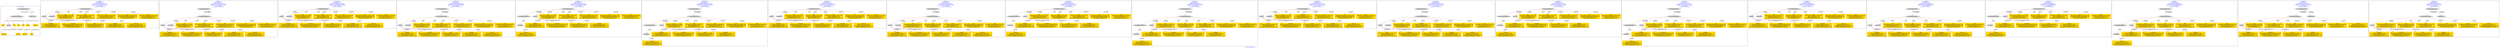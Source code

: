 digraph n0 {
fontcolor="blue"
remincross="true"
label="s24-s-norton-simon.json"
subgraph cluster_0 {
label="1-correct model"
n2[style="filled",color="white",fillcolor="lightgray",label="CulturalHeritageObject1"];
n3[shape="plaintext",style="filled",fillcolor="gold",label="made"];
n4[style="filled",color="white",fillcolor="lightgray",label="Person1"];
n5[shape="plaintext",style="filled",fillcolor="gold",label="dim"];
n6[shape="plaintext",style="filled",fillcolor="gold",label="prov"];
n7[shape="plaintext",style="filled",fillcolor="gold",label="title"];
n8[shape="plaintext",style="filled",fillcolor="gold",label="access"];
n9[shape="plaintext",style="filled",fillcolor="gold",label="nationality"];
n10[shape="plaintext",style="filled",fillcolor="gold",label="birthDate"];
n11[shape="plaintext",style="filled",fillcolor="gold",label="deathDate"];
n12[shape="plaintext",style="filled",fillcolor="gold",label="artist"];
n13[style="filled",color="white",fillcolor="lightgray",label="EuropeanaAggregation1"];
n14[style="filled",color="white",fillcolor="lightgray",label="WebResource1"];
n15[shape="plaintext",style="filled",fillcolor="gold",label="image_url"];
}
subgraph cluster_1 {
label="candidate 0\nlink coherence:1.0\nnode coherence:1.0\nconfidence:0.5141031132795035\nmapping score:0.6213677044265012\ncost:11.99996\n-precision:0.67-recall:0.62"
n17[style="filled",color="white",fillcolor="lightgray",label="CulturalHeritageObject1"];
n18[style="filled",color="white",fillcolor="lightgray",label="Person1"];
n19[style="filled",color="white",fillcolor="lightgray",label="Document1"];
n20[shape="plaintext",style="filled",fillcolor="gold",label="deathDate\n[Person,dateOfDeath,0.431]\n[CulturalHeritageObject,created,0.34]\n[Person,dateOfBirth,0.2]\n[CulturalHeritageObject,description,0.029]"];
n21[shape="plaintext",style="filled",fillcolor="gold",label="nationality\n[Person,countryAssociatedWithThePerson,0.743]\n[CulturalHeritageObject,description,0.137]\n[CulturalHeritageObject,provenance,0.07]\n[CulturalHeritageObject,title,0.05]"];
n22[shape="plaintext",style="filled",fillcolor="gold",label="dim\n[CulturalHeritageObject,extent,0.903]\n[Person,nameOfThePerson,0.046]\n[Person,dateOfBirth,0.027]\n[Person,dateOfDeath,0.024]"];
n23[shape="plaintext",style="filled",fillcolor="gold",label="made\n[CulturalHeritageObject,created,0.419]\n[Person,dateOfDeath,0.39]\n[Person,dateOfBirth,0.136]\n[CulturalHeritageObject,provenance,0.055]"];
n24[shape="plaintext",style="filled",fillcolor="gold",label="title\n[CulturalHeritageObject,description,0.34]\n[CulturalHeritageObject,title,0.334]\n[Document,classLink,0.184]\n[CulturalHeritageObject,provenance,0.141]"];
n25[shape="plaintext",style="filled",fillcolor="gold",label="prov\n[CulturalHeritageObject,provenance,0.754]\n[CulturalHeritageObject,rightsHolder,0.106]\n[Person,nameOfThePerson,0.089]\n[Document,classLink,0.051]"];
n26[shape="plaintext",style="filled",fillcolor="gold",label="access\n[CulturalHeritageObject,provenance,0.401]\n[Person,nameOfThePerson,0.297]\n[Document,classLink,0.171]\n[CulturalHeritageObject,title,0.131]"];
n27[shape="plaintext",style="filled",fillcolor="gold",label="artist\n[Person,nameOfThePerson,0.388]\n[CulturalHeritageObject,provenance,0.28]\n[Document,classLink,0.207]\n[CulturalHeritageObject,title,0.124]"];
n28[shape="plaintext",style="filled",fillcolor="gold",label="birthDate\n[Person,dateOfDeath,0.381]\n[CulturalHeritageObject,created,0.315]\n[Person,dateOfBirth,0.248]\n[CulturalHeritageObject,provenance,0.056]"];
n29[shape="plaintext",style="filled",fillcolor="gold",label="image_url\n[Document,classLink,0.514]\n[WebResource,classLink,0.424]\n[CulturalHeritageObject,provenance,0.033]\n[Person,nameOfThePerson,0.029]"];
}
subgraph cluster_2 {
label="candidate 1\nlink coherence:1.0\nnode coherence:1.0\nconfidence:0.5141031132795035\nmapping score:0.6213677044265012\ncost:12.99994\n-precision:0.69-recall:0.69"
n31[style="filled",color="white",fillcolor="lightgray",label="CulturalHeritageObject1"];
n32[style="filled",color="white",fillcolor="lightgray",label="Person1"];
n33[style="filled",color="white",fillcolor="lightgray",label="Document1"];
n34[style="filled",color="white",fillcolor="lightgray",label="EuropeanaAggregation1"];
n35[shape="plaintext",style="filled",fillcolor="gold",label="deathDate\n[Person,dateOfDeath,0.431]\n[CulturalHeritageObject,created,0.34]\n[Person,dateOfBirth,0.2]\n[CulturalHeritageObject,description,0.029]"];
n36[shape="plaintext",style="filled",fillcolor="gold",label="nationality\n[Person,countryAssociatedWithThePerson,0.743]\n[CulturalHeritageObject,description,0.137]\n[CulturalHeritageObject,provenance,0.07]\n[CulturalHeritageObject,title,0.05]"];
n37[shape="plaintext",style="filled",fillcolor="gold",label="dim\n[CulturalHeritageObject,extent,0.903]\n[Person,nameOfThePerson,0.046]\n[Person,dateOfBirth,0.027]\n[Person,dateOfDeath,0.024]"];
n38[shape="plaintext",style="filled",fillcolor="gold",label="made\n[CulturalHeritageObject,created,0.419]\n[Person,dateOfDeath,0.39]\n[Person,dateOfBirth,0.136]\n[CulturalHeritageObject,provenance,0.055]"];
n39[shape="plaintext",style="filled",fillcolor="gold",label="title\n[CulturalHeritageObject,description,0.34]\n[CulturalHeritageObject,title,0.334]\n[Document,classLink,0.184]\n[CulturalHeritageObject,provenance,0.141]"];
n40[shape="plaintext",style="filled",fillcolor="gold",label="prov\n[CulturalHeritageObject,provenance,0.754]\n[CulturalHeritageObject,rightsHolder,0.106]\n[Person,nameOfThePerson,0.089]\n[Document,classLink,0.051]"];
n41[shape="plaintext",style="filled",fillcolor="gold",label="access\n[CulturalHeritageObject,provenance,0.401]\n[Person,nameOfThePerson,0.297]\n[Document,classLink,0.171]\n[CulturalHeritageObject,title,0.131]"];
n42[shape="plaintext",style="filled",fillcolor="gold",label="artist\n[Person,nameOfThePerson,0.388]\n[CulturalHeritageObject,provenance,0.28]\n[Document,classLink,0.207]\n[CulturalHeritageObject,title,0.124]"];
n43[shape="plaintext",style="filled",fillcolor="gold",label="birthDate\n[Person,dateOfDeath,0.381]\n[CulturalHeritageObject,created,0.315]\n[Person,dateOfBirth,0.248]\n[CulturalHeritageObject,provenance,0.056]"];
n44[shape="plaintext",style="filled",fillcolor="gold",label="image_url\n[Document,classLink,0.514]\n[WebResource,classLink,0.424]\n[CulturalHeritageObject,provenance,0.033]\n[Person,nameOfThePerson,0.029]"];
}
subgraph cluster_3 {
label="candidate 10\nlink coherence:1.0\nnode coherence:1.0\nconfidence:0.5043460170329694\nmapping score:0.6181153390109898\ncost:11.99996\n-precision:0.5-recall:0.46"
n46[style="filled",color="white",fillcolor="lightgray",label="CulturalHeritageObject1"];
n47[style="filled",color="white",fillcolor="lightgray",label="Person1"];
n48[style="filled",color="white",fillcolor="lightgray",label="Document1"];
n49[shape="plaintext",style="filled",fillcolor="gold",label="birthDate\n[Person,dateOfDeath,0.381]\n[CulturalHeritageObject,created,0.315]\n[Person,dateOfBirth,0.248]\n[CulturalHeritageObject,provenance,0.056]"];
n50[shape="plaintext",style="filled",fillcolor="gold",label="nationality\n[Person,countryAssociatedWithThePerson,0.743]\n[CulturalHeritageObject,description,0.137]\n[CulturalHeritageObject,provenance,0.07]\n[CulturalHeritageObject,title,0.05]"];
n51[shape="plaintext",style="filled",fillcolor="gold",label="dim\n[CulturalHeritageObject,extent,0.903]\n[Person,nameOfThePerson,0.046]\n[Person,dateOfBirth,0.027]\n[Person,dateOfDeath,0.024]"];
n52[shape="plaintext",style="filled",fillcolor="gold",label="made\n[CulturalHeritageObject,created,0.419]\n[Person,dateOfDeath,0.39]\n[Person,dateOfBirth,0.136]\n[CulturalHeritageObject,provenance,0.055]"];
n53[shape="plaintext",style="filled",fillcolor="gold",label="title\n[CulturalHeritageObject,description,0.34]\n[CulturalHeritageObject,title,0.334]\n[Document,classLink,0.184]\n[CulturalHeritageObject,provenance,0.141]"];
n54[shape="plaintext",style="filled",fillcolor="gold",label="prov\n[CulturalHeritageObject,provenance,0.754]\n[CulturalHeritageObject,rightsHolder,0.106]\n[Person,nameOfThePerson,0.089]\n[Document,classLink,0.051]"];
n55[shape="plaintext",style="filled",fillcolor="gold",label="access\n[CulturalHeritageObject,provenance,0.401]\n[Person,nameOfThePerson,0.297]\n[Document,classLink,0.171]\n[CulturalHeritageObject,title,0.131]"];
n56[shape="plaintext",style="filled",fillcolor="gold",label="artist\n[Person,nameOfThePerson,0.388]\n[CulturalHeritageObject,provenance,0.28]\n[Document,classLink,0.207]\n[CulturalHeritageObject,title,0.124]"];
n57[shape="plaintext",style="filled",fillcolor="gold",label="deathDate\n[Person,dateOfDeath,0.431]\n[CulturalHeritageObject,created,0.34]\n[Person,dateOfBirth,0.2]\n[CulturalHeritageObject,description,0.029]"];
n58[shape="plaintext",style="filled",fillcolor="gold",label="image_url\n[Document,classLink,0.514]\n[WebResource,classLink,0.424]\n[CulturalHeritageObject,provenance,0.033]\n[Person,nameOfThePerson,0.029]"];
}
subgraph cluster_4 {
label="candidate 11\nlink coherence:1.0\nnode coherence:1.0\nconfidence:0.5043460170329694\nmapping score:0.6181153390109898\ncost:12.99994\n-precision:0.54-recall:0.54"
n60[style="filled",color="white",fillcolor="lightgray",label="CulturalHeritageObject1"];
n61[style="filled",color="white",fillcolor="lightgray",label="Person1"];
n62[style="filled",color="white",fillcolor="lightgray",label="Document1"];
n63[style="filled",color="white",fillcolor="lightgray",label="EuropeanaAggregation1"];
n64[shape="plaintext",style="filled",fillcolor="gold",label="birthDate\n[Person,dateOfDeath,0.381]\n[CulturalHeritageObject,created,0.315]\n[Person,dateOfBirth,0.248]\n[CulturalHeritageObject,provenance,0.056]"];
n65[shape="plaintext",style="filled",fillcolor="gold",label="nationality\n[Person,countryAssociatedWithThePerson,0.743]\n[CulturalHeritageObject,description,0.137]\n[CulturalHeritageObject,provenance,0.07]\n[CulturalHeritageObject,title,0.05]"];
n66[shape="plaintext",style="filled",fillcolor="gold",label="dim\n[CulturalHeritageObject,extent,0.903]\n[Person,nameOfThePerson,0.046]\n[Person,dateOfBirth,0.027]\n[Person,dateOfDeath,0.024]"];
n67[shape="plaintext",style="filled",fillcolor="gold",label="made\n[CulturalHeritageObject,created,0.419]\n[Person,dateOfDeath,0.39]\n[Person,dateOfBirth,0.136]\n[CulturalHeritageObject,provenance,0.055]"];
n68[shape="plaintext",style="filled",fillcolor="gold",label="title\n[CulturalHeritageObject,description,0.34]\n[CulturalHeritageObject,title,0.334]\n[Document,classLink,0.184]\n[CulturalHeritageObject,provenance,0.141]"];
n69[shape="plaintext",style="filled",fillcolor="gold",label="prov\n[CulturalHeritageObject,provenance,0.754]\n[CulturalHeritageObject,rightsHolder,0.106]\n[Person,nameOfThePerson,0.089]\n[Document,classLink,0.051]"];
n70[shape="plaintext",style="filled",fillcolor="gold",label="access\n[CulturalHeritageObject,provenance,0.401]\n[Person,nameOfThePerson,0.297]\n[Document,classLink,0.171]\n[CulturalHeritageObject,title,0.131]"];
n71[shape="plaintext",style="filled",fillcolor="gold",label="artist\n[Person,nameOfThePerson,0.388]\n[CulturalHeritageObject,provenance,0.28]\n[Document,classLink,0.207]\n[CulturalHeritageObject,title,0.124]"];
n72[shape="plaintext",style="filled",fillcolor="gold",label="deathDate\n[Person,dateOfDeath,0.431]\n[CulturalHeritageObject,created,0.34]\n[Person,dateOfBirth,0.2]\n[CulturalHeritageObject,description,0.029]"];
n73[shape="plaintext",style="filled",fillcolor="gold",label="image_url\n[Document,classLink,0.514]\n[WebResource,classLink,0.424]\n[CulturalHeritageObject,provenance,0.033]\n[Person,nameOfThePerson,0.029]"];
}
subgraph cluster_5 {
label="candidate 12\nlink coherence:1.0\nnode coherence:1.0\nconfidence:0.5043460170329694\nmapping score:0.6181153390109898\ncost:12.99995\n-precision:0.46-recall:0.46"
n75[style="filled",color="white",fillcolor="lightgray",label="CulturalHeritageObject1"];
n76[style="filled",color="white",fillcolor="lightgray",label="CulturalHeritageObject2"];
n77[style="filled",color="white",fillcolor="lightgray",label="Person1"];
n78[style="filled",color="white",fillcolor="lightgray",label="Document2"];
n79[shape="plaintext",style="filled",fillcolor="gold",label="birthDate\n[Person,dateOfDeath,0.381]\n[CulturalHeritageObject,created,0.315]\n[Person,dateOfBirth,0.248]\n[CulturalHeritageObject,provenance,0.056]"];
n80[shape="plaintext",style="filled",fillcolor="gold",label="nationality\n[Person,countryAssociatedWithThePerson,0.743]\n[CulturalHeritageObject,description,0.137]\n[CulturalHeritageObject,provenance,0.07]\n[CulturalHeritageObject,title,0.05]"];
n81[shape="plaintext",style="filled",fillcolor="gold",label="image_url\n[Document,classLink,0.514]\n[WebResource,classLink,0.424]\n[CulturalHeritageObject,provenance,0.033]\n[Person,nameOfThePerson,0.029]"];
n82[shape="plaintext",style="filled",fillcolor="gold",label="dim\n[CulturalHeritageObject,extent,0.903]\n[Person,nameOfThePerson,0.046]\n[Person,dateOfBirth,0.027]\n[Person,dateOfDeath,0.024]"];
n83[shape="plaintext",style="filled",fillcolor="gold",label="made\n[CulturalHeritageObject,created,0.419]\n[Person,dateOfDeath,0.39]\n[Person,dateOfBirth,0.136]\n[CulturalHeritageObject,provenance,0.055]"];
n84[shape="plaintext",style="filled",fillcolor="gold",label="title\n[CulturalHeritageObject,description,0.34]\n[CulturalHeritageObject,title,0.334]\n[Document,classLink,0.184]\n[CulturalHeritageObject,provenance,0.141]"];
n85[shape="plaintext",style="filled",fillcolor="gold",label="prov\n[CulturalHeritageObject,provenance,0.754]\n[CulturalHeritageObject,rightsHolder,0.106]\n[Person,nameOfThePerson,0.089]\n[Document,classLink,0.051]"];
n86[shape="plaintext",style="filled",fillcolor="gold",label="access\n[CulturalHeritageObject,provenance,0.401]\n[Person,nameOfThePerson,0.297]\n[Document,classLink,0.171]\n[CulturalHeritageObject,title,0.131]"];
n87[shape="plaintext",style="filled",fillcolor="gold",label="artist\n[Person,nameOfThePerson,0.388]\n[CulturalHeritageObject,provenance,0.28]\n[Document,classLink,0.207]\n[CulturalHeritageObject,title,0.124]"];
n88[shape="plaintext",style="filled",fillcolor="gold",label="deathDate\n[Person,dateOfDeath,0.431]\n[CulturalHeritageObject,created,0.34]\n[Person,dateOfBirth,0.2]\n[CulturalHeritageObject,description,0.029]"];
}
subgraph cluster_6 {
label="candidate 13\nlink coherence:1.0\nnode coherence:1.0\nconfidence:0.5043460170329694\nmapping score:0.6181153390109898\ncost:13.99993\n-precision:0.5-recall:0.54"
n90[style="filled",color="white",fillcolor="lightgray",label="CulturalHeritageObject1"];
n91[style="filled",color="white",fillcolor="lightgray",label="CulturalHeritageObject2"];
n92[style="filled",color="white",fillcolor="lightgray",label="Person1"];
n93[style="filled",color="white",fillcolor="lightgray",label="Document2"];
n94[style="filled",color="white",fillcolor="lightgray",label="EuropeanaAggregation1"];
n95[shape="plaintext",style="filled",fillcolor="gold",label="birthDate\n[Person,dateOfDeath,0.381]\n[CulturalHeritageObject,created,0.315]\n[Person,dateOfBirth,0.248]\n[CulturalHeritageObject,provenance,0.056]"];
n96[shape="plaintext",style="filled",fillcolor="gold",label="nationality\n[Person,countryAssociatedWithThePerson,0.743]\n[CulturalHeritageObject,description,0.137]\n[CulturalHeritageObject,provenance,0.07]\n[CulturalHeritageObject,title,0.05]"];
n97[shape="plaintext",style="filled",fillcolor="gold",label="image_url\n[Document,classLink,0.514]\n[WebResource,classLink,0.424]\n[CulturalHeritageObject,provenance,0.033]\n[Person,nameOfThePerson,0.029]"];
n98[shape="plaintext",style="filled",fillcolor="gold",label="dim\n[CulturalHeritageObject,extent,0.903]\n[Person,nameOfThePerson,0.046]\n[Person,dateOfBirth,0.027]\n[Person,dateOfDeath,0.024]"];
n99[shape="plaintext",style="filled",fillcolor="gold",label="made\n[CulturalHeritageObject,created,0.419]\n[Person,dateOfDeath,0.39]\n[Person,dateOfBirth,0.136]\n[CulturalHeritageObject,provenance,0.055]"];
n100[shape="plaintext",style="filled",fillcolor="gold",label="title\n[CulturalHeritageObject,description,0.34]\n[CulturalHeritageObject,title,0.334]\n[Document,classLink,0.184]\n[CulturalHeritageObject,provenance,0.141]"];
n101[shape="plaintext",style="filled",fillcolor="gold",label="prov\n[CulturalHeritageObject,provenance,0.754]\n[CulturalHeritageObject,rightsHolder,0.106]\n[Person,nameOfThePerson,0.089]\n[Document,classLink,0.051]"];
n102[shape="plaintext",style="filled",fillcolor="gold",label="access\n[CulturalHeritageObject,provenance,0.401]\n[Person,nameOfThePerson,0.297]\n[Document,classLink,0.171]\n[CulturalHeritageObject,title,0.131]"];
n103[shape="plaintext",style="filled",fillcolor="gold",label="artist\n[Person,nameOfThePerson,0.388]\n[CulturalHeritageObject,provenance,0.28]\n[Document,classLink,0.207]\n[CulturalHeritageObject,title,0.124]"];
n104[shape="plaintext",style="filled",fillcolor="gold",label="deathDate\n[Person,dateOfDeath,0.431]\n[CulturalHeritageObject,created,0.34]\n[Person,dateOfBirth,0.2]\n[CulturalHeritageObject,description,0.029]"];
}
subgraph cluster_7 {
label="candidate 14\nlink coherence:1.0\nnode coherence:1.0\nconfidence:0.50372281065319\nmapping score:0.6179076035510634\ncost:11.99996\n-precision:0.58-recall:0.54"
n106[style="filled",color="white",fillcolor="lightgray",label="CulturalHeritageObject1"];
n107[style="filled",color="white",fillcolor="lightgray",label="Person1"];
n108[style="filled",color="white",fillcolor="lightgray",label="Document1"];
n109[shape="plaintext",style="filled",fillcolor="gold",label="birthDate\n[Person,dateOfDeath,0.381]\n[CulturalHeritageObject,created,0.315]\n[Person,dateOfBirth,0.248]\n[CulturalHeritageObject,provenance,0.056]"];
n110[shape="plaintext",style="filled",fillcolor="gold",label="nationality\n[Person,countryAssociatedWithThePerson,0.743]\n[CulturalHeritageObject,description,0.137]\n[CulturalHeritageObject,provenance,0.07]\n[CulturalHeritageObject,title,0.05]"];
n111[shape="plaintext",style="filled",fillcolor="gold",label="title\n[CulturalHeritageObject,description,0.34]\n[CulturalHeritageObject,title,0.334]\n[Document,classLink,0.184]\n[CulturalHeritageObject,provenance,0.141]"];
n112[shape="plaintext",style="filled",fillcolor="gold",label="dim\n[CulturalHeritageObject,extent,0.903]\n[Person,nameOfThePerson,0.046]\n[Person,dateOfBirth,0.027]\n[Person,dateOfDeath,0.024]"];
n113[shape="plaintext",style="filled",fillcolor="gold",label="made\n[CulturalHeritageObject,created,0.419]\n[Person,dateOfDeath,0.39]\n[Person,dateOfBirth,0.136]\n[CulturalHeritageObject,provenance,0.055]"];
n114[shape="plaintext",style="filled",fillcolor="gold",label="prov\n[CulturalHeritageObject,provenance,0.754]\n[CulturalHeritageObject,rightsHolder,0.106]\n[Person,nameOfThePerson,0.089]\n[Document,classLink,0.051]"];
n115[shape="plaintext",style="filled",fillcolor="gold",label="access\n[CulturalHeritageObject,provenance,0.401]\n[Person,nameOfThePerson,0.297]\n[Document,classLink,0.171]\n[CulturalHeritageObject,title,0.131]"];
n116[shape="plaintext",style="filled",fillcolor="gold",label="artist\n[Person,nameOfThePerson,0.388]\n[CulturalHeritageObject,provenance,0.28]\n[Document,classLink,0.207]\n[CulturalHeritageObject,title,0.124]"];
n117[shape="plaintext",style="filled",fillcolor="gold",label="deathDate\n[Person,dateOfDeath,0.431]\n[CulturalHeritageObject,created,0.34]\n[Person,dateOfBirth,0.2]\n[CulturalHeritageObject,description,0.029]"];
n118[shape="plaintext",style="filled",fillcolor="gold",label="image_url\n[Document,classLink,0.514]\n[WebResource,classLink,0.424]\n[CulturalHeritageObject,provenance,0.033]\n[Person,nameOfThePerson,0.029]"];
}
subgraph cluster_8 {
label="candidate 15\nlink coherence:1.0\nnode coherence:1.0\nconfidence:0.50372281065319\nmapping score:0.6179076035510634\ncost:12.99994\n-precision:0.62-recall:0.62"
n120[style="filled",color="white",fillcolor="lightgray",label="CulturalHeritageObject1"];
n121[style="filled",color="white",fillcolor="lightgray",label="Person1"];
n122[style="filled",color="white",fillcolor="lightgray",label="Document1"];
n123[style="filled",color="white",fillcolor="lightgray",label="EuropeanaAggregation1"];
n124[shape="plaintext",style="filled",fillcolor="gold",label="birthDate\n[Person,dateOfDeath,0.381]\n[CulturalHeritageObject,created,0.315]\n[Person,dateOfBirth,0.248]\n[CulturalHeritageObject,provenance,0.056]"];
n125[shape="plaintext",style="filled",fillcolor="gold",label="nationality\n[Person,countryAssociatedWithThePerson,0.743]\n[CulturalHeritageObject,description,0.137]\n[CulturalHeritageObject,provenance,0.07]\n[CulturalHeritageObject,title,0.05]"];
n126[shape="plaintext",style="filled",fillcolor="gold",label="title\n[CulturalHeritageObject,description,0.34]\n[CulturalHeritageObject,title,0.334]\n[Document,classLink,0.184]\n[CulturalHeritageObject,provenance,0.141]"];
n127[shape="plaintext",style="filled",fillcolor="gold",label="dim\n[CulturalHeritageObject,extent,0.903]\n[Person,nameOfThePerson,0.046]\n[Person,dateOfBirth,0.027]\n[Person,dateOfDeath,0.024]"];
n128[shape="plaintext",style="filled",fillcolor="gold",label="made\n[CulturalHeritageObject,created,0.419]\n[Person,dateOfDeath,0.39]\n[Person,dateOfBirth,0.136]\n[CulturalHeritageObject,provenance,0.055]"];
n129[shape="plaintext",style="filled",fillcolor="gold",label="prov\n[CulturalHeritageObject,provenance,0.754]\n[CulturalHeritageObject,rightsHolder,0.106]\n[Person,nameOfThePerson,0.089]\n[Document,classLink,0.051]"];
n130[shape="plaintext",style="filled",fillcolor="gold",label="access\n[CulturalHeritageObject,provenance,0.401]\n[Person,nameOfThePerson,0.297]\n[Document,classLink,0.171]\n[CulturalHeritageObject,title,0.131]"];
n131[shape="plaintext",style="filled",fillcolor="gold",label="artist\n[Person,nameOfThePerson,0.388]\n[CulturalHeritageObject,provenance,0.28]\n[Document,classLink,0.207]\n[CulturalHeritageObject,title,0.124]"];
n132[shape="plaintext",style="filled",fillcolor="gold",label="deathDate\n[Person,dateOfDeath,0.431]\n[CulturalHeritageObject,created,0.34]\n[Person,dateOfBirth,0.2]\n[CulturalHeritageObject,description,0.029]"];
n133[shape="plaintext",style="filled",fillcolor="gold",label="image_url\n[Document,classLink,0.514]\n[WebResource,classLink,0.424]\n[CulturalHeritageObject,provenance,0.033]\n[Person,nameOfThePerson,0.029]"];
}
subgraph cluster_9 {
label="candidate 16\nlink coherence:1.0\nnode coherence:1.0\nconfidence:0.50372281065319\nmapping score:0.6179076035510634\ncost:12.99995\n-precision:0.54-recall:0.54"
n135[style="filled",color="white",fillcolor="lightgray",label="CulturalHeritageObject1"];
n136[style="filled",color="white",fillcolor="lightgray",label="CulturalHeritageObject2"];
n137[style="filled",color="white",fillcolor="lightgray",label="Person1"];
n138[style="filled",color="white",fillcolor="lightgray",label="Document2"];
n139[shape="plaintext",style="filled",fillcolor="gold",label="birthDate\n[Person,dateOfDeath,0.381]\n[CulturalHeritageObject,created,0.315]\n[Person,dateOfBirth,0.248]\n[CulturalHeritageObject,provenance,0.056]"];
n140[shape="plaintext",style="filled",fillcolor="gold",label="nationality\n[Person,countryAssociatedWithThePerson,0.743]\n[CulturalHeritageObject,description,0.137]\n[CulturalHeritageObject,provenance,0.07]\n[CulturalHeritageObject,title,0.05]"];
n141[shape="plaintext",style="filled",fillcolor="gold",label="image_url\n[Document,classLink,0.514]\n[WebResource,classLink,0.424]\n[CulturalHeritageObject,provenance,0.033]\n[Person,nameOfThePerson,0.029]"];
n142[shape="plaintext",style="filled",fillcolor="gold",label="title\n[CulturalHeritageObject,description,0.34]\n[CulturalHeritageObject,title,0.334]\n[Document,classLink,0.184]\n[CulturalHeritageObject,provenance,0.141]"];
n143[shape="plaintext",style="filled",fillcolor="gold",label="dim\n[CulturalHeritageObject,extent,0.903]\n[Person,nameOfThePerson,0.046]\n[Person,dateOfBirth,0.027]\n[Person,dateOfDeath,0.024]"];
n144[shape="plaintext",style="filled",fillcolor="gold",label="made\n[CulturalHeritageObject,created,0.419]\n[Person,dateOfDeath,0.39]\n[Person,dateOfBirth,0.136]\n[CulturalHeritageObject,provenance,0.055]"];
n145[shape="plaintext",style="filled",fillcolor="gold",label="prov\n[CulturalHeritageObject,provenance,0.754]\n[CulturalHeritageObject,rightsHolder,0.106]\n[Person,nameOfThePerson,0.089]\n[Document,classLink,0.051]"];
n146[shape="plaintext",style="filled",fillcolor="gold",label="access\n[CulturalHeritageObject,provenance,0.401]\n[Person,nameOfThePerson,0.297]\n[Document,classLink,0.171]\n[CulturalHeritageObject,title,0.131]"];
n147[shape="plaintext",style="filled",fillcolor="gold",label="artist\n[Person,nameOfThePerson,0.388]\n[CulturalHeritageObject,provenance,0.28]\n[Document,classLink,0.207]\n[CulturalHeritageObject,title,0.124]"];
n148[shape="plaintext",style="filled",fillcolor="gold",label="deathDate\n[Person,dateOfDeath,0.431]\n[CulturalHeritageObject,created,0.34]\n[Person,dateOfBirth,0.2]\n[CulturalHeritageObject,description,0.029]"];
}
subgraph cluster_10 {
label="candidate 17\nlink coherence:1.0\nnode coherence:1.0\nconfidence:0.50372281065319\nmapping score:0.6179076035510634\ncost:13.99993\n-precision:0.57-recall:0.62"
n150[style="filled",color="white",fillcolor="lightgray",label="CulturalHeritageObject1"];
n151[style="filled",color="white",fillcolor="lightgray",label="CulturalHeritageObject2"];
n152[style="filled",color="white",fillcolor="lightgray",label="Person1"];
n153[style="filled",color="white",fillcolor="lightgray",label="Document2"];
n154[style="filled",color="white",fillcolor="lightgray",label="EuropeanaAggregation1"];
n155[shape="plaintext",style="filled",fillcolor="gold",label="birthDate\n[Person,dateOfDeath,0.381]\n[CulturalHeritageObject,created,0.315]\n[Person,dateOfBirth,0.248]\n[CulturalHeritageObject,provenance,0.056]"];
n156[shape="plaintext",style="filled",fillcolor="gold",label="nationality\n[Person,countryAssociatedWithThePerson,0.743]\n[CulturalHeritageObject,description,0.137]\n[CulturalHeritageObject,provenance,0.07]\n[CulturalHeritageObject,title,0.05]"];
n157[shape="plaintext",style="filled",fillcolor="gold",label="image_url\n[Document,classLink,0.514]\n[WebResource,classLink,0.424]\n[CulturalHeritageObject,provenance,0.033]\n[Person,nameOfThePerson,0.029]"];
n158[shape="plaintext",style="filled",fillcolor="gold",label="title\n[CulturalHeritageObject,description,0.34]\n[CulturalHeritageObject,title,0.334]\n[Document,classLink,0.184]\n[CulturalHeritageObject,provenance,0.141]"];
n159[shape="plaintext",style="filled",fillcolor="gold",label="dim\n[CulturalHeritageObject,extent,0.903]\n[Person,nameOfThePerson,0.046]\n[Person,dateOfBirth,0.027]\n[Person,dateOfDeath,0.024]"];
n160[shape="plaintext",style="filled",fillcolor="gold",label="made\n[CulturalHeritageObject,created,0.419]\n[Person,dateOfDeath,0.39]\n[Person,dateOfBirth,0.136]\n[CulturalHeritageObject,provenance,0.055]"];
n161[shape="plaintext",style="filled",fillcolor="gold",label="prov\n[CulturalHeritageObject,provenance,0.754]\n[CulturalHeritageObject,rightsHolder,0.106]\n[Person,nameOfThePerson,0.089]\n[Document,classLink,0.051]"];
n162[shape="plaintext",style="filled",fillcolor="gold",label="access\n[CulturalHeritageObject,provenance,0.401]\n[Person,nameOfThePerson,0.297]\n[Document,classLink,0.171]\n[CulturalHeritageObject,title,0.131]"];
n163[shape="plaintext",style="filled",fillcolor="gold",label="artist\n[Person,nameOfThePerson,0.388]\n[CulturalHeritageObject,provenance,0.28]\n[Document,classLink,0.207]\n[CulturalHeritageObject,title,0.124]"];
n164[shape="plaintext",style="filled",fillcolor="gold",label="deathDate\n[Person,dateOfDeath,0.431]\n[CulturalHeritageObject,created,0.34]\n[Person,dateOfBirth,0.2]\n[CulturalHeritageObject,description,0.029]"];
}
subgraph cluster_11 {
label="candidate 18\nlink coherence:1.0\nnode coherence:1.0\nconfidence:0.5021326614415894\nmapping score:0.6173775538138632\ncost:11.99996\n-precision:0.5-recall:0.46"
n166[style="filled",color="white",fillcolor="lightgray",label="CulturalHeritageObject1"];
n167[style="filled",color="white",fillcolor="lightgray",label="Person1"];
n168[style="filled",color="white",fillcolor="lightgray",label="Document1"];
n169[shape="plaintext",style="filled",fillcolor="gold",label="made\n[CulturalHeritageObject,created,0.419]\n[Person,dateOfDeath,0.39]\n[Person,dateOfBirth,0.136]\n[CulturalHeritageObject,provenance,0.055]"];
n170[shape="plaintext",style="filled",fillcolor="gold",label="nationality\n[Person,countryAssociatedWithThePerson,0.743]\n[CulturalHeritageObject,description,0.137]\n[CulturalHeritageObject,provenance,0.07]\n[CulturalHeritageObject,title,0.05]"];
n171[shape="plaintext",style="filled",fillcolor="gold",label="dim\n[CulturalHeritageObject,extent,0.903]\n[Person,nameOfThePerson,0.046]\n[Person,dateOfBirth,0.027]\n[Person,dateOfDeath,0.024]"];
n172[shape="plaintext",style="filled",fillcolor="gold",label="deathDate\n[Person,dateOfDeath,0.431]\n[CulturalHeritageObject,created,0.34]\n[Person,dateOfBirth,0.2]\n[CulturalHeritageObject,description,0.029]"];
n173[shape="plaintext",style="filled",fillcolor="gold",label="title\n[CulturalHeritageObject,description,0.34]\n[CulturalHeritageObject,title,0.334]\n[Document,classLink,0.184]\n[CulturalHeritageObject,provenance,0.141]"];
n174[shape="plaintext",style="filled",fillcolor="gold",label="prov\n[CulturalHeritageObject,provenance,0.754]\n[CulturalHeritageObject,rightsHolder,0.106]\n[Person,nameOfThePerson,0.089]\n[Document,classLink,0.051]"];
n175[shape="plaintext",style="filled",fillcolor="gold",label="access\n[CulturalHeritageObject,provenance,0.401]\n[Person,nameOfThePerson,0.297]\n[Document,classLink,0.171]\n[CulturalHeritageObject,title,0.131]"];
n176[shape="plaintext",style="filled",fillcolor="gold",label="artist\n[Person,nameOfThePerson,0.388]\n[CulturalHeritageObject,provenance,0.28]\n[Document,classLink,0.207]\n[CulturalHeritageObject,title,0.124]"];
n177[shape="plaintext",style="filled",fillcolor="gold",label="birthDate\n[Person,dateOfDeath,0.381]\n[CulturalHeritageObject,created,0.315]\n[Person,dateOfBirth,0.248]\n[CulturalHeritageObject,provenance,0.056]"];
n178[shape="plaintext",style="filled",fillcolor="gold",label="image_url\n[Document,classLink,0.514]\n[WebResource,classLink,0.424]\n[CulturalHeritageObject,provenance,0.033]\n[Person,nameOfThePerson,0.029]"];
}
subgraph cluster_12 {
label="candidate 19\nlink coherence:1.0\nnode coherence:1.0\nconfidence:0.5021326614415894\nmapping score:0.6173775538138632\ncost:12.99994\n-precision:0.54-recall:0.54"
n180[style="filled",color="white",fillcolor="lightgray",label="CulturalHeritageObject1"];
n181[style="filled",color="white",fillcolor="lightgray",label="Person1"];
n182[style="filled",color="white",fillcolor="lightgray",label="Document1"];
n183[style="filled",color="white",fillcolor="lightgray",label="EuropeanaAggregation1"];
n184[shape="plaintext",style="filled",fillcolor="gold",label="made\n[CulturalHeritageObject,created,0.419]\n[Person,dateOfDeath,0.39]\n[Person,dateOfBirth,0.136]\n[CulturalHeritageObject,provenance,0.055]"];
n185[shape="plaintext",style="filled",fillcolor="gold",label="nationality\n[Person,countryAssociatedWithThePerson,0.743]\n[CulturalHeritageObject,description,0.137]\n[CulturalHeritageObject,provenance,0.07]\n[CulturalHeritageObject,title,0.05]"];
n186[shape="plaintext",style="filled",fillcolor="gold",label="dim\n[CulturalHeritageObject,extent,0.903]\n[Person,nameOfThePerson,0.046]\n[Person,dateOfBirth,0.027]\n[Person,dateOfDeath,0.024]"];
n187[shape="plaintext",style="filled",fillcolor="gold",label="deathDate\n[Person,dateOfDeath,0.431]\n[CulturalHeritageObject,created,0.34]\n[Person,dateOfBirth,0.2]\n[CulturalHeritageObject,description,0.029]"];
n188[shape="plaintext",style="filled",fillcolor="gold",label="title\n[CulturalHeritageObject,description,0.34]\n[CulturalHeritageObject,title,0.334]\n[Document,classLink,0.184]\n[CulturalHeritageObject,provenance,0.141]"];
n189[shape="plaintext",style="filled",fillcolor="gold",label="prov\n[CulturalHeritageObject,provenance,0.754]\n[CulturalHeritageObject,rightsHolder,0.106]\n[Person,nameOfThePerson,0.089]\n[Document,classLink,0.051]"];
n190[shape="plaintext",style="filled",fillcolor="gold",label="access\n[CulturalHeritageObject,provenance,0.401]\n[Person,nameOfThePerson,0.297]\n[Document,classLink,0.171]\n[CulturalHeritageObject,title,0.131]"];
n191[shape="plaintext",style="filled",fillcolor="gold",label="artist\n[Person,nameOfThePerson,0.388]\n[CulturalHeritageObject,provenance,0.28]\n[Document,classLink,0.207]\n[CulturalHeritageObject,title,0.124]"];
n192[shape="plaintext",style="filled",fillcolor="gold",label="birthDate\n[Person,dateOfDeath,0.381]\n[CulturalHeritageObject,created,0.315]\n[Person,dateOfBirth,0.248]\n[CulturalHeritageObject,provenance,0.056]"];
n193[shape="plaintext",style="filled",fillcolor="gold",label="image_url\n[Document,classLink,0.514]\n[WebResource,classLink,0.424]\n[CulturalHeritageObject,provenance,0.033]\n[Person,nameOfThePerson,0.029]"];
}
subgraph cluster_13 {
label="candidate 2\nlink coherence:1.0\nnode coherence:1.0\nconfidence:0.5141031132795035\nmapping score:0.6213677044265012\ncost:12.99995\n-precision:0.62-recall:0.62"
n195[style="filled",color="white",fillcolor="lightgray",label="CulturalHeritageObject1"];
n196[style="filled",color="white",fillcolor="lightgray",label="CulturalHeritageObject2"];
n197[style="filled",color="white",fillcolor="lightgray",label="Person1"];
n198[style="filled",color="white",fillcolor="lightgray",label="Document2"];
n199[shape="plaintext",style="filled",fillcolor="gold",label="deathDate\n[Person,dateOfDeath,0.431]\n[CulturalHeritageObject,created,0.34]\n[Person,dateOfBirth,0.2]\n[CulturalHeritageObject,description,0.029]"];
n200[shape="plaintext",style="filled",fillcolor="gold",label="nationality\n[Person,countryAssociatedWithThePerson,0.743]\n[CulturalHeritageObject,description,0.137]\n[CulturalHeritageObject,provenance,0.07]\n[CulturalHeritageObject,title,0.05]"];
n201[shape="plaintext",style="filled",fillcolor="gold",label="image_url\n[Document,classLink,0.514]\n[WebResource,classLink,0.424]\n[CulturalHeritageObject,provenance,0.033]\n[Person,nameOfThePerson,0.029]"];
n202[shape="plaintext",style="filled",fillcolor="gold",label="dim\n[CulturalHeritageObject,extent,0.903]\n[Person,nameOfThePerson,0.046]\n[Person,dateOfBirth,0.027]\n[Person,dateOfDeath,0.024]"];
n203[shape="plaintext",style="filled",fillcolor="gold",label="made\n[CulturalHeritageObject,created,0.419]\n[Person,dateOfDeath,0.39]\n[Person,dateOfBirth,0.136]\n[CulturalHeritageObject,provenance,0.055]"];
n204[shape="plaintext",style="filled",fillcolor="gold",label="title\n[CulturalHeritageObject,description,0.34]\n[CulturalHeritageObject,title,0.334]\n[Document,classLink,0.184]\n[CulturalHeritageObject,provenance,0.141]"];
n205[shape="plaintext",style="filled",fillcolor="gold",label="prov\n[CulturalHeritageObject,provenance,0.754]\n[CulturalHeritageObject,rightsHolder,0.106]\n[Person,nameOfThePerson,0.089]\n[Document,classLink,0.051]"];
n206[shape="plaintext",style="filled",fillcolor="gold",label="access\n[CulturalHeritageObject,provenance,0.401]\n[Person,nameOfThePerson,0.297]\n[Document,classLink,0.171]\n[CulturalHeritageObject,title,0.131]"];
n207[shape="plaintext",style="filled",fillcolor="gold",label="artist\n[Person,nameOfThePerson,0.388]\n[CulturalHeritageObject,provenance,0.28]\n[Document,classLink,0.207]\n[CulturalHeritageObject,title,0.124]"];
n208[shape="plaintext",style="filled",fillcolor="gold",label="birthDate\n[Person,dateOfDeath,0.381]\n[CulturalHeritageObject,created,0.315]\n[Person,dateOfBirth,0.248]\n[CulturalHeritageObject,provenance,0.056]"];
}
subgraph cluster_14 {
label="candidate 3\nlink coherence:1.0\nnode coherence:1.0\nconfidence:0.5141031132795035\nmapping score:0.6213677044265012\ncost:13.99993\n-precision:0.64-recall:0.69"
n210[style="filled",color="white",fillcolor="lightgray",label="CulturalHeritageObject1"];
n211[style="filled",color="white",fillcolor="lightgray",label="CulturalHeritageObject2"];
n212[style="filled",color="white",fillcolor="lightgray",label="Person1"];
n213[style="filled",color="white",fillcolor="lightgray",label="Document2"];
n214[style="filled",color="white",fillcolor="lightgray",label="EuropeanaAggregation1"];
n215[shape="plaintext",style="filled",fillcolor="gold",label="deathDate\n[Person,dateOfDeath,0.431]\n[CulturalHeritageObject,created,0.34]\n[Person,dateOfBirth,0.2]\n[CulturalHeritageObject,description,0.029]"];
n216[shape="plaintext",style="filled",fillcolor="gold",label="nationality\n[Person,countryAssociatedWithThePerson,0.743]\n[CulturalHeritageObject,description,0.137]\n[CulturalHeritageObject,provenance,0.07]\n[CulturalHeritageObject,title,0.05]"];
n217[shape="plaintext",style="filled",fillcolor="gold",label="image_url\n[Document,classLink,0.514]\n[WebResource,classLink,0.424]\n[CulturalHeritageObject,provenance,0.033]\n[Person,nameOfThePerson,0.029]"];
n218[shape="plaintext",style="filled",fillcolor="gold",label="dim\n[CulturalHeritageObject,extent,0.903]\n[Person,nameOfThePerson,0.046]\n[Person,dateOfBirth,0.027]\n[Person,dateOfDeath,0.024]"];
n219[shape="plaintext",style="filled",fillcolor="gold",label="made\n[CulturalHeritageObject,created,0.419]\n[Person,dateOfDeath,0.39]\n[Person,dateOfBirth,0.136]\n[CulturalHeritageObject,provenance,0.055]"];
n220[shape="plaintext",style="filled",fillcolor="gold",label="title\n[CulturalHeritageObject,description,0.34]\n[CulturalHeritageObject,title,0.334]\n[Document,classLink,0.184]\n[CulturalHeritageObject,provenance,0.141]"];
n221[shape="plaintext",style="filled",fillcolor="gold",label="prov\n[CulturalHeritageObject,provenance,0.754]\n[CulturalHeritageObject,rightsHolder,0.106]\n[Person,nameOfThePerson,0.089]\n[Document,classLink,0.051]"];
n222[shape="plaintext",style="filled",fillcolor="gold",label="access\n[CulturalHeritageObject,provenance,0.401]\n[Person,nameOfThePerson,0.297]\n[Document,classLink,0.171]\n[CulturalHeritageObject,title,0.131]"];
n223[shape="plaintext",style="filled",fillcolor="gold",label="artist\n[Person,nameOfThePerson,0.388]\n[CulturalHeritageObject,provenance,0.28]\n[Document,classLink,0.207]\n[CulturalHeritageObject,title,0.124]"];
n224[shape="plaintext",style="filled",fillcolor="gold",label="birthDate\n[Person,dateOfDeath,0.381]\n[CulturalHeritageObject,created,0.315]\n[Person,dateOfBirth,0.248]\n[CulturalHeritageObject,provenance,0.056]"];
}
subgraph cluster_15 {
label="candidate 4\nlink coherence:1.0\nnode coherence:1.0\nconfidence:0.5134799068997241\nmapping score:0.6211599689665747\ncost:11.99996\n-precision:0.75-recall:0.69"
n226[style="filled",color="white",fillcolor="lightgray",label="CulturalHeritageObject1"];
n227[style="filled",color="white",fillcolor="lightgray",label="Person1"];
n228[style="filled",color="white",fillcolor="lightgray",label="Document1"];
n229[shape="plaintext",style="filled",fillcolor="gold",label="deathDate\n[Person,dateOfDeath,0.431]\n[CulturalHeritageObject,created,0.34]\n[Person,dateOfBirth,0.2]\n[CulturalHeritageObject,description,0.029]"];
n230[shape="plaintext",style="filled",fillcolor="gold",label="nationality\n[Person,countryAssociatedWithThePerson,0.743]\n[CulturalHeritageObject,description,0.137]\n[CulturalHeritageObject,provenance,0.07]\n[CulturalHeritageObject,title,0.05]"];
n231[shape="plaintext",style="filled",fillcolor="gold",label="title\n[CulturalHeritageObject,description,0.34]\n[CulturalHeritageObject,title,0.334]\n[Document,classLink,0.184]\n[CulturalHeritageObject,provenance,0.141]"];
n232[shape="plaintext",style="filled",fillcolor="gold",label="dim\n[CulturalHeritageObject,extent,0.903]\n[Person,nameOfThePerson,0.046]\n[Person,dateOfBirth,0.027]\n[Person,dateOfDeath,0.024]"];
n233[shape="plaintext",style="filled",fillcolor="gold",label="made\n[CulturalHeritageObject,created,0.419]\n[Person,dateOfDeath,0.39]\n[Person,dateOfBirth,0.136]\n[CulturalHeritageObject,provenance,0.055]"];
n234[shape="plaintext",style="filled",fillcolor="gold",label="prov\n[CulturalHeritageObject,provenance,0.754]\n[CulturalHeritageObject,rightsHolder,0.106]\n[Person,nameOfThePerson,0.089]\n[Document,classLink,0.051]"];
n235[shape="plaintext",style="filled",fillcolor="gold",label="access\n[CulturalHeritageObject,provenance,0.401]\n[Person,nameOfThePerson,0.297]\n[Document,classLink,0.171]\n[CulturalHeritageObject,title,0.131]"];
n236[shape="plaintext",style="filled",fillcolor="gold",label="artist\n[Person,nameOfThePerson,0.388]\n[CulturalHeritageObject,provenance,0.28]\n[Document,classLink,0.207]\n[CulturalHeritageObject,title,0.124]"];
n237[shape="plaintext",style="filled",fillcolor="gold",label="birthDate\n[Person,dateOfDeath,0.381]\n[CulturalHeritageObject,created,0.315]\n[Person,dateOfBirth,0.248]\n[CulturalHeritageObject,provenance,0.056]"];
n238[shape="plaintext",style="filled",fillcolor="gold",label="image_url\n[Document,classLink,0.514]\n[WebResource,classLink,0.424]\n[CulturalHeritageObject,provenance,0.033]\n[Person,nameOfThePerson,0.029]"];
}
subgraph cluster_16 {
label="candidate 5\nlink coherence:1.0\nnode coherence:1.0\nconfidence:0.5134799068997241\nmapping score:0.6211599689665747\ncost:12.99994\n-precision:0.77-recall:0.77"
n240[style="filled",color="white",fillcolor="lightgray",label="CulturalHeritageObject1"];
n241[style="filled",color="white",fillcolor="lightgray",label="Person1"];
n242[style="filled",color="white",fillcolor="lightgray",label="Document1"];
n243[style="filled",color="white",fillcolor="lightgray",label="EuropeanaAggregation1"];
n244[shape="plaintext",style="filled",fillcolor="gold",label="deathDate\n[Person,dateOfDeath,0.431]\n[CulturalHeritageObject,created,0.34]\n[Person,dateOfBirth,0.2]\n[CulturalHeritageObject,description,0.029]"];
n245[shape="plaintext",style="filled",fillcolor="gold",label="nationality\n[Person,countryAssociatedWithThePerson,0.743]\n[CulturalHeritageObject,description,0.137]\n[CulturalHeritageObject,provenance,0.07]\n[CulturalHeritageObject,title,0.05]"];
n246[shape="plaintext",style="filled",fillcolor="gold",label="title\n[CulturalHeritageObject,description,0.34]\n[CulturalHeritageObject,title,0.334]\n[Document,classLink,0.184]\n[CulturalHeritageObject,provenance,0.141]"];
n247[shape="plaintext",style="filled",fillcolor="gold",label="dim\n[CulturalHeritageObject,extent,0.903]\n[Person,nameOfThePerson,0.046]\n[Person,dateOfBirth,0.027]\n[Person,dateOfDeath,0.024]"];
n248[shape="plaintext",style="filled",fillcolor="gold",label="made\n[CulturalHeritageObject,created,0.419]\n[Person,dateOfDeath,0.39]\n[Person,dateOfBirth,0.136]\n[CulturalHeritageObject,provenance,0.055]"];
n249[shape="plaintext",style="filled",fillcolor="gold",label="prov\n[CulturalHeritageObject,provenance,0.754]\n[CulturalHeritageObject,rightsHolder,0.106]\n[Person,nameOfThePerson,0.089]\n[Document,classLink,0.051]"];
n250[shape="plaintext",style="filled",fillcolor="gold",label="access\n[CulturalHeritageObject,provenance,0.401]\n[Person,nameOfThePerson,0.297]\n[Document,classLink,0.171]\n[CulturalHeritageObject,title,0.131]"];
n251[shape="plaintext",style="filled",fillcolor="gold",label="artist\n[Person,nameOfThePerson,0.388]\n[CulturalHeritageObject,provenance,0.28]\n[Document,classLink,0.207]\n[CulturalHeritageObject,title,0.124]"];
n252[shape="plaintext",style="filled",fillcolor="gold",label="birthDate\n[Person,dateOfDeath,0.381]\n[CulturalHeritageObject,created,0.315]\n[Person,dateOfBirth,0.248]\n[CulturalHeritageObject,provenance,0.056]"];
n253[shape="plaintext",style="filled",fillcolor="gold",label="image_url\n[Document,classLink,0.514]\n[WebResource,classLink,0.424]\n[CulturalHeritageObject,provenance,0.033]\n[Person,nameOfThePerson,0.029]"];
}
subgraph cluster_17 {
label="candidate 6\nlink coherence:1.0\nnode coherence:1.0\nconfidence:0.5134799068997241\nmapping score:0.6211599689665747\ncost:12.99995\n-precision:0.69-recall:0.69"
n255[style="filled",color="white",fillcolor="lightgray",label="CulturalHeritageObject1"];
n256[style="filled",color="white",fillcolor="lightgray",label="CulturalHeritageObject2"];
n257[style="filled",color="white",fillcolor="lightgray",label="Person1"];
n258[style="filled",color="white",fillcolor="lightgray",label="Document2"];
n259[shape="plaintext",style="filled",fillcolor="gold",label="deathDate\n[Person,dateOfDeath,0.431]\n[CulturalHeritageObject,created,0.34]\n[Person,dateOfBirth,0.2]\n[CulturalHeritageObject,description,0.029]"];
n260[shape="plaintext",style="filled",fillcolor="gold",label="nationality\n[Person,countryAssociatedWithThePerson,0.743]\n[CulturalHeritageObject,description,0.137]\n[CulturalHeritageObject,provenance,0.07]\n[CulturalHeritageObject,title,0.05]"];
n261[shape="plaintext",style="filled",fillcolor="gold",label="image_url\n[Document,classLink,0.514]\n[WebResource,classLink,0.424]\n[CulturalHeritageObject,provenance,0.033]\n[Person,nameOfThePerson,0.029]"];
n262[shape="plaintext",style="filled",fillcolor="gold",label="title\n[CulturalHeritageObject,description,0.34]\n[CulturalHeritageObject,title,0.334]\n[Document,classLink,0.184]\n[CulturalHeritageObject,provenance,0.141]"];
n263[shape="plaintext",style="filled",fillcolor="gold",label="dim\n[CulturalHeritageObject,extent,0.903]\n[Person,nameOfThePerson,0.046]\n[Person,dateOfBirth,0.027]\n[Person,dateOfDeath,0.024]"];
n264[shape="plaintext",style="filled",fillcolor="gold",label="made\n[CulturalHeritageObject,created,0.419]\n[Person,dateOfDeath,0.39]\n[Person,dateOfBirth,0.136]\n[CulturalHeritageObject,provenance,0.055]"];
n265[shape="plaintext",style="filled",fillcolor="gold",label="prov\n[CulturalHeritageObject,provenance,0.754]\n[CulturalHeritageObject,rightsHolder,0.106]\n[Person,nameOfThePerson,0.089]\n[Document,classLink,0.051]"];
n266[shape="plaintext",style="filled",fillcolor="gold",label="access\n[CulturalHeritageObject,provenance,0.401]\n[Person,nameOfThePerson,0.297]\n[Document,classLink,0.171]\n[CulturalHeritageObject,title,0.131]"];
n267[shape="plaintext",style="filled",fillcolor="gold",label="artist\n[Person,nameOfThePerson,0.388]\n[CulturalHeritageObject,provenance,0.28]\n[Document,classLink,0.207]\n[CulturalHeritageObject,title,0.124]"];
n268[shape="plaintext",style="filled",fillcolor="gold",label="birthDate\n[Person,dateOfDeath,0.381]\n[CulturalHeritageObject,created,0.315]\n[Person,dateOfBirth,0.248]\n[CulturalHeritageObject,provenance,0.056]"];
}
subgraph cluster_18 {
label="candidate 7\nlink coherence:1.0\nnode coherence:1.0\nconfidence:0.5134799068997241\nmapping score:0.6211599689665747\ncost:13.99993\n-precision:0.71-recall:0.77"
n270[style="filled",color="white",fillcolor="lightgray",label="CulturalHeritageObject1"];
n271[style="filled",color="white",fillcolor="lightgray",label="CulturalHeritageObject2"];
n272[style="filled",color="white",fillcolor="lightgray",label="Person1"];
n273[style="filled",color="white",fillcolor="lightgray",label="Document2"];
n274[style="filled",color="white",fillcolor="lightgray",label="EuropeanaAggregation1"];
n275[shape="plaintext",style="filled",fillcolor="gold",label="deathDate\n[Person,dateOfDeath,0.431]\n[CulturalHeritageObject,created,0.34]\n[Person,dateOfBirth,0.2]\n[CulturalHeritageObject,description,0.029]"];
n276[shape="plaintext",style="filled",fillcolor="gold",label="nationality\n[Person,countryAssociatedWithThePerson,0.743]\n[CulturalHeritageObject,description,0.137]\n[CulturalHeritageObject,provenance,0.07]\n[CulturalHeritageObject,title,0.05]"];
n277[shape="plaintext",style="filled",fillcolor="gold",label="image_url\n[Document,classLink,0.514]\n[WebResource,classLink,0.424]\n[CulturalHeritageObject,provenance,0.033]\n[Person,nameOfThePerson,0.029]"];
n278[shape="plaintext",style="filled",fillcolor="gold",label="title\n[CulturalHeritageObject,description,0.34]\n[CulturalHeritageObject,title,0.334]\n[Document,classLink,0.184]\n[CulturalHeritageObject,provenance,0.141]"];
n279[shape="plaintext",style="filled",fillcolor="gold",label="dim\n[CulturalHeritageObject,extent,0.903]\n[Person,nameOfThePerson,0.046]\n[Person,dateOfBirth,0.027]\n[Person,dateOfDeath,0.024]"];
n280[shape="plaintext",style="filled",fillcolor="gold",label="made\n[CulturalHeritageObject,created,0.419]\n[Person,dateOfDeath,0.39]\n[Person,dateOfBirth,0.136]\n[CulturalHeritageObject,provenance,0.055]"];
n281[shape="plaintext",style="filled",fillcolor="gold",label="prov\n[CulturalHeritageObject,provenance,0.754]\n[CulturalHeritageObject,rightsHolder,0.106]\n[Person,nameOfThePerson,0.089]\n[Document,classLink,0.051]"];
n282[shape="plaintext",style="filled",fillcolor="gold",label="access\n[CulturalHeritageObject,provenance,0.401]\n[Person,nameOfThePerson,0.297]\n[Document,classLink,0.171]\n[CulturalHeritageObject,title,0.131]"];
n283[shape="plaintext",style="filled",fillcolor="gold",label="artist\n[Person,nameOfThePerson,0.388]\n[CulturalHeritageObject,provenance,0.28]\n[Document,classLink,0.207]\n[CulturalHeritageObject,title,0.124]"];
n284[shape="plaintext",style="filled",fillcolor="gold",label="birthDate\n[Person,dateOfDeath,0.381]\n[CulturalHeritageObject,created,0.315]\n[Person,dateOfBirth,0.248]\n[CulturalHeritageObject,provenance,0.056]"];
}
subgraph cluster_19 {
label="candidate 8\nlink coherence:1.0\nnode coherence:1.0\nconfidence:0.5051143994327021\nmapping score:0.6183714664775674\ncost:12.99992\n-precision:0.85-recall:0.85"
n286[style="filled",color="white",fillcolor="lightgray",label="CulturalHeritageObject1"];
n287[style="filled",color="white",fillcolor="lightgray",label="Person1"];
n288[style="filled",color="white",fillcolor="lightgray",label="EuropeanaAggregation1"];
n289[style="filled",color="white",fillcolor="lightgray",label="WebResource1"];
n290[shape="plaintext",style="filled",fillcolor="gold",label="image_url\n[Document,classLink,0.514]\n[WebResource,classLink,0.424]\n[CulturalHeritageObject,provenance,0.033]\n[Person,nameOfThePerson,0.029]"];
n291[shape="plaintext",style="filled",fillcolor="gold",label="deathDate\n[Person,dateOfDeath,0.431]\n[CulturalHeritageObject,created,0.34]\n[Person,dateOfBirth,0.2]\n[CulturalHeritageObject,description,0.029]"];
n292[shape="plaintext",style="filled",fillcolor="gold",label="nationality\n[Person,countryAssociatedWithThePerson,0.743]\n[CulturalHeritageObject,description,0.137]\n[CulturalHeritageObject,provenance,0.07]\n[CulturalHeritageObject,title,0.05]"];
n293[shape="plaintext",style="filled",fillcolor="gold",label="dim\n[CulturalHeritageObject,extent,0.903]\n[Person,nameOfThePerson,0.046]\n[Person,dateOfBirth,0.027]\n[Person,dateOfDeath,0.024]"];
n294[shape="plaintext",style="filled",fillcolor="gold",label="made\n[CulturalHeritageObject,created,0.419]\n[Person,dateOfDeath,0.39]\n[Person,dateOfBirth,0.136]\n[CulturalHeritageObject,provenance,0.055]"];
n295[shape="plaintext",style="filled",fillcolor="gold",label="title\n[CulturalHeritageObject,description,0.34]\n[CulturalHeritageObject,title,0.334]\n[Document,classLink,0.184]\n[CulturalHeritageObject,provenance,0.141]"];
n296[shape="plaintext",style="filled",fillcolor="gold",label="prov\n[CulturalHeritageObject,provenance,0.754]\n[CulturalHeritageObject,rightsHolder,0.106]\n[Person,nameOfThePerson,0.089]\n[Document,classLink,0.051]"];
n297[shape="plaintext",style="filled",fillcolor="gold",label="access\n[CulturalHeritageObject,provenance,0.401]\n[Person,nameOfThePerson,0.297]\n[Document,classLink,0.171]\n[CulturalHeritageObject,title,0.131]"];
n298[shape="plaintext",style="filled",fillcolor="gold",label="artist\n[Person,nameOfThePerson,0.388]\n[CulturalHeritageObject,provenance,0.28]\n[Document,classLink,0.207]\n[CulturalHeritageObject,title,0.124]"];
n299[shape="plaintext",style="filled",fillcolor="gold",label="birthDate\n[Person,dateOfDeath,0.381]\n[CulturalHeritageObject,created,0.315]\n[Person,dateOfBirth,0.248]\n[CulturalHeritageObject,provenance,0.056]"];
}
subgraph cluster_20 {
label="candidate 9\nlink coherence:1.0\nnode coherence:1.0\nconfidence:0.5044911930529227\nmapping score:0.618163731017641\ncost:12.99992\n-precision:0.92-recall:0.92"
n301[style="filled",color="white",fillcolor="lightgray",label="CulturalHeritageObject1"];
n302[style="filled",color="white",fillcolor="lightgray",label="Person1"];
n303[style="filled",color="white",fillcolor="lightgray",label="EuropeanaAggregation1"];
n304[style="filled",color="white",fillcolor="lightgray",label="WebResource1"];
n305[shape="plaintext",style="filled",fillcolor="gold",label="image_url\n[Document,classLink,0.514]\n[WebResource,classLink,0.424]\n[CulturalHeritageObject,provenance,0.033]\n[Person,nameOfThePerson,0.029]"];
n306[shape="plaintext",style="filled",fillcolor="gold",label="deathDate\n[Person,dateOfDeath,0.431]\n[CulturalHeritageObject,created,0.34]\n[Person,dateOfBirth,0.2]\n[CulturalHeritageObject,description,0.029]"];
n307[shape="plaintext",style="filled",fillcolor="gold",label="nationality\n[Person,countryAssociatedWithThePerson,0.743]\n[CulturalHeritageObject,description,0.137]\n[CulturalHeritageObject,provenance,0.07]\n[CulturalHeritageObject,title,0.05]"];
n308[shape="plaintext",style="filled",fillcolor="gold",label="title\n[CulturalHeritageObject,description,0.34]\n[CulturalHeritageObject,title,0.334]\n[Document,classLink,0.184]\n[CulturalHeritageObject,provenance,0.141]"];
n309[shape="plaintext",style="filled",fillcolor="gold",label="dim\n[CulturalHeritageObject,extent,0.903]\n[Person,nameOfThePerson,0.046]\n[Person,dateOfBirth,0.027]\n[Person,dateOfDeath,0.024]"];
n310[shape="plaintext",style="filled",fillcolor="gold",label="made\n[CulturalHeritageObject,created,0.419]\n[Person,dateOfDeath,0.39]\n[Person,dateOfBirth,0.136]\n[CulturalHeritageObject,provenance,0.055]"];
n311[shape="plaintext",style="filled",fillcolor="gold",label="prov\n[CulturalHeritageObject,provenance,0.754]\n[CulturalHeritageObject,rightsHolder,0.106]\n[Person,nameOfThePerson,0.089]\n[Document,classLink,0.051]"];
n312[shape="plaintext",style="filled",fillcolor="gold",label="access\n[CulturalHeritageObject,provenance,0.401]\n[Person,nameOfThePerson,0.297]\n[Document,classLink,0.171]\n[CulturalHeritageObject,title,0.131]"];
n313[shape="plaintext",style="filled",fillcolor="gold",label="artist\n[Person,nameOfThePerson,0.388]\n[CulturalHeritageObject,provenance,0.28]\n[Document,classLink,0.207]\n[CulturalHeritageObject,title,0.124]"];
n314[shape="plaintext",style="filled",fillcolor="gold",label="birthDate\n[Person,dateOfDeath,0.381]\n[CulturalHeritageObject,created,0.315]\n[Person,dateOfBirth,0.248]\n[CulturalHeritageObject,provenance,0.056]"];
}
n2 -> n3[color="brown",fontcolor="black",label="created"]
n2 -> n4[color="brown",fontcolor="black",label="creator"]
n2 -> n5[color="brown",fontcolor="black",label="extent"]
n2 -> n6[color="brown",fontcolor="black",label="provenance"]
n2 -> n7[color="brown",fontcolor="black",label="title"]
n2 -> n8[color="brown",fontcolor="black",label="accessionNumber"]
n4 -> n9[color="brown",fontcolor="black",label="countryAssociatedWithThePerson"]
n4 -> n10[color="brown",fontcolor="black",label="dateOfBirth"]
n4 -> n11[color="brown",fontcolor="black",label="dateOfDeath"]
n4 -> n12[color="brown",fontcolor="black",label="nameOfThePerson"]
n13 -> n2[color="brown",fontcolor="black",label="aggregatedCHO"]
n13 -> n14[color="brown",fontcolor="black",label="hasView"]
n14 -> n15[color="brown",fontcolor="black",label="classLink"]
n17 -> n18[color="brown",fontcolor="black",label="creator\nw=0.99996"]
n17 -> n19[color="brown",fontcolor="black",label="page\nw=1.0"]
n18 -> n20[color="brown",fontcolor="black",label="dateOfDeath\nw=1.0"]
n18 -> n21[color="brown",fontcolor="black",label="countryAssociatedWithThePerson\nw=1.0"]
n17 -> n22[color="brown",fontcolor="black",label="extent\nw=1.0"]
n17 -> n23[color="brown",fontcolor="black",label="created\nw=1.0"]
n17 -> n24[color="brown",fontcolor="black",label="description\nw=1.0"]
n17 -> n25[color="brown",fontcolor="black",label="provenance\nw=1.0"]
n17 -> n26[color="brown",fontcolor="black",label="provenance\nw=1.0"]
n18 -> n27[color="brown",fontcolor="black",label="nameOfThePerson\nw=1.0"]
n18 -> n28[color="brown",fontcolor="black",label="dateOfBirth\nw=1.0"]
n19 -> n29[color="brown",fontcolor="black",label="classLink\nw=1.0"]
n31 -> n32[color="brown",fontcolor="black",label="creator\nw=0.99996"]
n31 -> n33[color="brown",fontcolor="black",label="page\nw=1.0"]
n34 -> n31[color="brown",fontcolor="black",label="aggregatedCHO\nw=0.99998"]
n32 -> n35[color="brown",fontcolor="black",label="dateOfDeath\nw=1.0"]
n32 -> n36[color="brown",fontcolor="black",label="countryAssociatedWithThePerson\nw=1.0"]
n31 -> n37[color="brown",fontcolor="black",label="extent\nw=1.0"]
n31 -> n38[color="brown",fontcolor="black",label="created\nw=1.0"]
n31 -> n39[color="brown",fontcolor="black",label="description\nw=1.0"]
n31 -> n40[color="brown",fontcolor="black",label="provenance\nw=1.0"]
n31 -> n41[color="brown",fontcolor="black",label="provenance\nw=1.0"]
n32 -> n42[color="brown",fontcolor="black",label="nameOfThePerson\nw=1.0"]
n32 -> n43[color="brown",fontcolor="black",label="dateOfBirth\nw=1.0"]
n33 -> n44[color="brown",fontcolor="black",label="classLink\nw=1.0"]
n46 -> n47[color="brown",fontcolor="black",label="creator\nw=0.99996"]
n46 -> n48[color="brown",fontcolor="black",label="page\nw=1.0"]
n47 -> n49[color="brown",fontcolor="black",label="dateOfDeath\nw=1.0"]
n47 -> n50[color="brown",fontcolor="black",label="countryAssociatedWithThePerson\nw=1.0"]
n46 -> n51[color="brown",fontcolor="black",label="extent\nw=1.0"]
n46 -> n52[color="brown",fontcolor="black",label="created\nw=1.0"]
n46 -> n53[color="brown",fontcolor="black",label="description\nw=1.0"]
n46 -> n54[color="brown",fontcolor="black",label="provenance\nw=1.0"]
n46 -> n55[color="brown",fontcolor="black",label="provenance\nw=1.0"]
n47 -> n56[color="brown",fontcolor="black",label="nameOfThePerson\nw=1.0"]
n47 -> n57[color="brown",fontcolor="black",label="dateOfBirth\nw=1.0"]
n48 -> n58[color="brown",fontcolor="black",label="classLink\nw=1.0"]
n60 -> n61[color="brown",fontcolor="black",label="creator\nw=0.99996"]
n60 -> n62[color="brown",fontcolor="black",label="page\nw=1.0"]
n63 -> n60[color="brown",fontcolor="black",label="aggregatedCHO\nw=0.99998"]
n61 -> n64[color="brown",fontcolor="black",label="dateOfDeath\nw=1.0"]
n61 -> n65[color="brown",fontcolor="black",label="countryAssociatedWithThePerson\nw=1.0"]
n60 -> n66[color="brown",fontcolor="black",label="extent\nw=1.0"]
n60 -> n67[color="brown",fontcolor="black",label="created\nw=1.0"]
n60 -> n68[color="brown",fontcolor="black",label="description\nw=1.0"]
n60 -> n69[color="brown",fontcolor="black",label="provenance\nw=1.0"]
n60 -> n70[color="brown",fontcolor="black",label="provenance\nw=1.0"]
n61 -> n71[color="brown",fontcolor="black",label="nameOfThePerson\nw=1.0"]
n61 -> n72[color="brown",fontcolor="black",label="dateOfBirth\nw=1.0"]
n62 -> n73[color="brown",fontcolor="black",label="classLink\nw=1.0"]
n75 -> n76[color="brown",fontcolor="black",label="isRelatedTo\nw=0.99999"]
n75 -> n77[color="brown",fontcolor="black",label="creator\nw=0.99996"]
n76 -> n78[color="brown",fontcolor="black",label="page\nw=1.0"]
n77 -> n79[color="brown",fontcolor="black",label="dateOfDeath\nw=1.0"]
n77 -> n80[color="brown",fontcolor="black",label="countryAssociatedWithThePerson\nw=1.0"]
n78 -> n81[color="brown",fontcolor="black",label="classLink\nw=1.0"]
n75 -> n82[color="brown",fontcolor="black",label="extent\nw=1.0"]
n75 -> n83[color="brown",fontcolor="black",label="created\nw=1.0"]
n75 -> n84[color="brown",fontcolor="black",label="description\nw=1.0"]
n75 -> n85[color="brown",fontcolor="black",label="provenance\nw=1.0"]
n75 -> n86[color="brown",fontcolor="black",label="provenance\nw=1.0"]
n77 -> n87[color="brown",fontcolor="black",label="nameOfThePerson\nw=1.0"]
n77 -> n88[color="brown",fontcolor="black",label="dateOfBirth\nw=1.0"]
n90 -> n91[color="brown",fontcolor="black",label="isRelatedTo\nw=0.99999"]
n90 -> n92[color="brown",fontcolor="black",label="creator\nw=0.99996"]
n91 -> n93[color="brown",fontcolor="black",label="page\nw=1.0"]
n94 -> n90[color="brown",fontcolor="black",label="aggregatedCHO\nw=0.99998"]
n92 -> n95[color="brown",fontcolor="black",label="dateOfDeath\nw=1.0"]
n92 -> n96[color="brown",fontcolor="black",label="countryAssociatedWithThePerson\nw=1.0"]
n93 -> n97[color="brown",fontcolor="black",label="classLink\nw=1.0"]
n90 -> n98[color="brown",fontcolor="black",label="extent\nw=1.0"]
n90 -> n99[color="brown",fontcolor="black",label="created\nw=1.0"]
n90 -> n100[color="brown",fontcolor="black",label="description\nw=1.0"]
n90 -> n101[color="brown",fontcolor="black",label="provenance\nw=1.0"]
n90 -> n102[color="brown",fontcolor="black",label="provenance\nw=1.0"]
n92 -> n103[color="brown",fontcolor="black",label="nameOfThePerson\nw=1.0"]
n92 -> n104[color="brown",fontcolor="black",label="dateOfBirth\nw=1.0"]
n106 -> n107[color="brown",fontcolor="black",label="creator\nw=0.99996"]
n106 -> n108[color="brown",fontcolor="black",label="page\nw=1.0"]
n107 -> n109[color="brown",fontcolor="black",label="dateOfDeath\nw=1.0"]
n107 -> n110[color="brown",fontcolor="black",label="countryAssociatedWithThePerson\nw=1.0"]
n106 -> n111[color="brown",fontcolor="black",label="title\nw=1.0"]
n106 -> n112[color="brown",fontcolor="black",label="extent\nw=1.0"]
n106 -> n113[color="brown",fontcolor="black",label="created\nw=1.0"]
n106 -> n114[color="brown",fontcolor="black",label="provenance\nw=1.0"]
n106 -> n115[color="brown",fontcolor="black",label="provenance\nw=1.0"]
n107 -> n116[color="brown",fontcolor="black",label="nameOfThePerson\nw=1.0"]
n107 -> n117[color="brown",fontcolor="black",label="dateOfBirth\nw=1.0"]
n108 -> n118[color="brown",fontcolor="black",label="classLink\nw=1.0"]
n120 -> n121[color="brown",fontcolor="black",label="creator\nw=0.99996"]
n120 -> n122[color="brown",fontcolor="black",label="page\nw=1.0"]
n123 -> n120[color="brown",fontcolor="black",label="aggregatedCHO\nw=0.99998"]
n121 -> n124[color="brown",fontcolor="black",label="dateOfDeath\nw=1.0"]
n121 -> n125[color="brown",fontcolor="black",label="countryAssociatedWithThePerson\nw=1.0"]
n120 -> n126[color="brown",fontcolor="black",label="title\nw=1.0"]
n120 -> n127[color="brown",fontcolor="black",label="extent\nw=1.0"]
n120 -> n128[color="brown",fontcolor="black",label="created\nw=1.0"]
n120 -> n129[color="brown",fontcolor="black",label="provenance\nw=1.0"]
n120 -> n130[color="brown",fontcolor="black",label="provenance\nw=1.0"]
n121 -> n131[color="brown",fontcolor="black",label="nameOfThePerson\nw=1.0"]
n121 -> n132[color="brown",fontcolor="black",label="dateOfBirth\nw=1.0"]
n122 -> n133[color="brown",fontcolor="black",label="classLink\nw=1.0"]
n135 -> n136[color="brown",fontcolor="black",label="isRelatedTo\nw=0.99999"]
n135 -> n137[color="brown",fontcolor="black",label="creator\nw=0.99996"]
n136 -> n138[color="brown",fontcolor="black",label="page\nw=1.0"]
n137 -> n139[color="brown",fontcolor="black",label="dateOfDeath\nw=1.0"]
n137 -> n140[color="brown",fontcolor="black",label="countryAssociatedWithThePerson\nw=1.0"]
n138 -> n141[color="brown",fontcolor="black",label="classLink\nw=1.0"]
n135 -> n142[color="brown",fontcolor="black",label="title\nw=1.0"]
n135 -> n143[color="brown",fontcolor="black",label="extent\nw=1.0"]
n135 -> n144[color="brown",fontcolor="black",label="created\nw=1.0"]
n135 -> n145[color="brown",fontcolor="black",label="provenance\nw=1.0"]
n135 -> n146[color="brown",fontcolor="black",label="provenance\nw=1.0"]
n137 -> n147[color="brown",fontcolor="black",label="nameOfThePerson\nw=1.0"]
n137 -> n148[color="brown",fontcolor="black",label="dateOfBirth\nw=1.0"]
n150 -> n151[color="brown",fontcolor="black",label="isRelatedTo\nw=0.99999"]
n150 -> n152[color="brown",fontcolor="black",label="creator\nw=0.99996"]
n151 -> n153[color="brown",fontcolor="black",label="page\nw=1.0"]
n154 -> n150[color="brown",fontcolor="black",label="aggregatedCHO\nw=0.99998"]
n152 -> n155[color="brown",fontcolor="black",label="dateOfDeath\nw=1.0"]
n152 -> n156[color="brown",fontcolor="black",label="countryAssociatedWithThePerson\nw=1.0"]
n153 -> n157[color="brown",fontcolor="black",label="classLink\nw=1.0"]
n150 -> n158[color="brown",fontcolor="black",label="title\nw=1.0"]
n150 -> n159[color="brown",fontcolor="black",label="extent\nw=1.0"]
n150 -> n160[color="brown",fontcolor="black",label="created\nw=1.0"]
n150 -> n161[color="brown",fontcolor="black",label="provenance\nw=1.0"]
n150 -> n162[color="brown",fontcolor="black",label="provenance\nw=1.0"]
n152 -> n163[color="brown",fontcolor="black",label="nameOfThePerson\nw=1.0"]
n152 -> n164[color="brown",fontcolor="black",label="dateOfBirth\nw=1.0"]
n166 -> n167[color="brown",fontcolor="black",label="creator\nw=0.99996"]
n166 -> n168[color="brown",fontcolor="black",label="page\nw=1.0"]
n167 -> n169[color="brown",fontcolor="black",label="dateOfDeath\nw=1.0"]
n167 -> n170[color="brown",fontcolor="black",label="countryAssociatedWithThePerson\nw=1.0"]
n166 -> n171[color="brown",fontcolor="black",label="extent\nw=1.0"]
n166 -> n172[color="brown",fontcolor="black",label="created\nw=1.0"]
n166 -> n173[color="brown",fontcolor="black",label="description\nw=1.0"]
n166 -> n174[color="brown",fontcolor="black",label="provenance\nw=1.0"]
n166 -> n175[color="brown",fontcolor="black",label="provenance\nw=1.0"]
n167 -> n176[color="brown",fontcolor="black",label="nameOfThePerson\nw=1.0"]
n167 -> n177[color="brown",fontcolor="black",label="dateOfBirth\nw=1.0"]
n168 -> n178[color="brown",fontcolor="black",label="classLink\nw=1.0"]
n180 -> n181[color="brown",fontcolor="black",label="creator\nw=0.99996"]
n180 -> n182[color="brown",fontcolor="black",label="page\nw=1.0"]
n183 -> n180[color="brown",fontcolor="black",label="aggregatedCHO\nw=0.99998"]
n181 -> n184[color="brown",fontcolor="black",label="dateOfDeath\nw=1.0"]
n181 -> n185[color="brown",fontcolor="black",label="countryAssociatedWithThePerson\nw=1.0"]
n180 -> n186[color="brown",fontcolor="black",label="extent\nw=1.0"]
n180 -> n187[color="brown",fontcolor="black",label="created\nw=1.0"]
n180 -> n188[color="brown",fontcolor="black",label="description\nw=1.0"]
n180 -> n189[color="brown",fontcolor="black",label="provenance\nw=1.0"]
n180 -> n190[color="brown",fontcolor="black",label="provenance\nw=1.0"]
n181 -> n191[color="brown",fontcolor="black",label="nameOfThePerson\nw=1.0"]
n181 -> n192[color="brown",fontcolor="black",label="dateOfBirth\nw=1.0"]
n182 -> n193[color="brown",fontcolor="black",label="classLink\nw=1.0"]
n195 -> n196[color="brown",fontcolor="black",label="isRelatedTo\nw=0.99999"]
n195 -> n197[color="brown",fontcolor="black",label="creator\nw=0.99996"]
n196 -> n198[color="brown",fontcolor="black",label="page\nw=1.0"]
n197 -> n199[color="brown",fontcolor="black",label="dateOfDeath\nw=1.0"]
n197 -> n200[color="brown",fontcolor="black",label="countryAssociatedWithThePerson\nw=1.0"]
n198 -> n201[color="brown",fontcolor="black",label="classLink\nw=1.0"]
n195 -> n202[color="brown",fontcolor="black",label="extent\nw=1.0"]
n195 -> n203[color="brown",fontcolor="black",label="created\nw=1.0"]
n195 -> n204[color="brown",fontcolor="black",label="description\nw=1.0"]
n195 -> n205[color="brown",fontcolor="black",label="provenance\nw=1.0"]
n195 -> n206[color="brown",fontcolor="black",label="provenance\nw=1.0"]
n197 -> n207[color="brown",fontcolor="black",label="nameOfThePerson\nw=1.0"]
n197 -> n208[color="brown",fontcolor="black",label="dateOfBirth\nw=1.0"]
n210 -> n211[color="brown",fontcolor="black",label="isRelatedTo\nw=0.99999"]
n210 -> n212[color="brown",fontcolor="black",label="creator\nw=0.99996"]
n211 -> n213[color="brown",fontcolor="black",label="page\nw=1.0"]
n214 -> n210[color="brown",fontcolor="black",label="aggregatedCHO\nw=0.99998"]
n212 -> n215[color="brown",fontcolor="black",label="dateOfDeath\nw=1.0"]
n212 -> n216[color="brown",fontcolor="black",label="countryAssociatedWithThePerson\nw=1.0"]
n213 -> n217[color="brown",fontcolor="black",label="classLink\nw=1.0"]
n210 -> n218[color="brown",fontcolor="black",label="extent\nw=1.0"]
n210 -> n219[color="brown",fontcolor="black",label="created\nw=1.0"]
n210 -> n220[color="brown",fontcolor="black",label="description\nw=1.0"]
n210 -> n221[color="brown",fontcolor="black",label="provenance\nw=1.0"]
n210 -> n222[color="brown",fontcolor="black",label="provenance\nw=1.0"]
n212 -> n223[color="brown",fontcolor="black",label="nameOfThePerson\nw=1.0"]
n212 -> n224[color="brown",fontcolor="black",label="dateOfBirth\nw=1.0"]
n226 -> n227[color="brown",fontcolor="black",label="creator\nw=0.99996"]
n226 -> n228[color="brown",fontcolor="black",label="page\nw=1.0"]
n227 -> n229[color="brown",fontcolor="black",label="dateOfDeath\nw=1.0"]
n227 -> n230[color="brown",fontcolor="black",label="countryAssociatedWithThePerson\nw=1.0"]
n226 -> n231[color="brown",fontcolor="black",label="title\nw=1.0"]
n226 -> n232[color="brown",fontcolor="black",label="extent\nw=1.0"]
n226 -> n233[color="brown",fontcolor="black",label="created\nw=1.0"]
n226 -> n234[color="brown",fontcolor="black",label="provenance\nw=1.0"]
n226 -> n235[color="brown",fontcolor="black",label="provenance\nw=1.0"]
n227 -> n236[color="brown",fontcolor="black",label="nameOfThePerson\nw=1.0"]
n227 -> n237[color="brown",fontcolor="black",label="dateOfBirth\nw=1.0"]
n228 -> n238[color="brown",fontcolor="black",label="classLink\nw=1.0"]
n240 -> n241[color="brown",fontcolor="black",label="creator\nw=0.99996"]
n240 -> n242[color="brown",fontcolor="black",label="page\nw=1.0"]
n243 -> n240[color="brown",fontcolor="black",label="aggregatedCHO\nw=0.99998"]
n241 -> n244[color="brown",fontcolor="black",label="dateOfDeath\nw=1.0"]
n241 -> n245[color="brown",fontcolor="black",label="countryAssociatedWithThePerson\nw=1.0"]
n240 -> n246[color="brown",fontcolor="black",label="title\nw=1.0"]
n240 -> n247[color="brown",fontcolor="black",label="extent\nw=1.0"]
n240 -> n248[color="brown",fontcolor="black",label="created\nw=1.0"]
n240 -> n249[color="brown",fontcolor="black",label="provenance\nw=1.0"]
n240 -> n250[color="brown",fontcolor="black",label="provenance\nw=1.0"]
n241 -> n251[color="brown",fontcolor="black",label="nameOfThePerson\nw=1.0"]
n241 -> n252[color="brown",fontcolor="black",label="dateOfBirth\nw=1.0"]
n242 -> n253[color="brown",fontcolor="black",label="classLink\nw=1.0"]
n255 -> n256[color="brown",fontcolor="black",label="isRelatedTo\nw=0.99999"]
n255 -> n257[color="brown",fontcolor="black",label="creator\nw=0.99996"]
n256 -> n258[color="brown",fontcolor="black",label="page\nw=1.0"]
n257 -> n259[color="brown",fontcolor="black",label="dateOfDeath\nw=1.0"]
n257 -> n260[color="brown",fontcolor="black",label="countryAssociatedWithThePerson\nw=1.0"]
n258 -> n261[color="brown",fontcolor="black",label="classLink\nw=1.0"]
n255 -> n262[color="brown",fontcolor="black",label="title\nw=1.0"]
n255 -> n263[color="brown",fontcolor="black",label="extent\nw=1.0"]
n255 -> n264[color="brown",fontcolor="black",label="created\nw=1.0"]
n255 -> n265[color="brown",fontcolor="black",label="provenance\nw=1.0"]
n255 -> n266[color="brown",fontcolor="black",label="provenance\nw=1.0"]
n257 -> n267[color="brown",fontcolor="black",label="nameOfThePerson\nw=1.0"]
n257 -> n268[color="brown",fontcolor="black",label="dateOfBirth\nw=1.0"]
n270 -> n271[color="brown",fontcolor="black",label="isRelatedTo\nw=0.99999"]
n270 -> n272[color="brown",fontcolor="black",label="creator\nw=0.99996"]
n271 -> n273[color="brown",fontcolor="black",label="page\nw=1.0"]
n274 -> n270[color="brown",fontcolor="black",label="aggregatedCHO\nw=0.99998"]
n272 -> n275[color="brown",fontcolor="black",label="dateOfDeath\nw=1.0"]
n272 -> n276[color="brown",fontcolor="black",label="countryAssociatedWithThePerson\nw=1.0"]
n273 -> n277[color="brown",fontcolor="black",label="classLink\nw=1.0"]
n270 -> n278[color="brown",fontcolor="black",label="title\nw=1.0"]
n270 -> n279[color="brown",fontcolor="black",label="extent\nw=1.0"]
n270 -> n280[color="brown",fontcolor="black",label="created\nw=1.0"]
n270 -> n281[color="brown",fontcolor="black",label="provenance\nw=1.0"]
n270 -> n282[color="brown",fontcolor="black",label="provenance\nw=1.0"]
n272 -> n283[color="brown",fontcolor="black",label="nameOfThePerson\nw=1.0"]
n272 -> n284[color="brown",fontcolor="black",label="dateOfBirth\nw=1.0"]
n286 -> n287[color="brown",fontcolor="black",label="creator\nw=0.99996"]
n288 -> n286[color="brown",fontcolor="black",label="aggregatedCHO\nw=0.99998"]
n288 -> n289[color="brown",fontcolor="black",label="hasView\nw=0.99998"]
n289 -> n290[color="brown",fontcolor="black",label="classLink\nw=1.0"]
n287 -> n291[color="brown",fontcolor="black",label="dateOfDeath\nw=1.0"]
n287 -> n292[color="brown",fontcolor="black",label="countryAssociatedWithThePerson\nw=1.0"]
n286 -> n293[color="brown",fontcolor="black",label="extent\nw=1.0"]
n286 -> n294[color="brown",fontcolor="black",label="created\nw=1.0"]
n286 -> n295[color="brown",fontcolor="black",label="description\nw=1.0"]
n286 -> n296[color="brown",fontcolor="black",label="provenance\nw=1.0"]
n286 -> n297[color="brown",fontcolor="black",label="provenance\nw=1.0"]
n287 -> n298[color="brown",fontcolor="black",label="nameOfThePerson\nw=1.0"]
n287 -> n299[color="brown",fontcolor="black",label="dateOfBirth\nw=1.0"]
n301 -> n302[color="brown",fontcolor="black",label="creator\nw=0.99996"]
n303 -> n301[color="brown",fontcolor="black",label="aggregatedCHO\nw=0.99998"]
n303 -> n304[color="brown",fontcolor="black",label="hasView\nw=0.99998"]
n304 -> n305[color="brown",fontcolor="black",label="classLink\nw=1.0"]
n302 -> n306[color="brown",fontcolor="black",label="dateOfDeath\nw=1.0"]
n302 -> n307[color="brown",fontcolor="black",label="countryAssociatedWithThePerson\nw=1.0"]
n301 -> n308[color="brown",fontcolor="black",label="title\nw=1.0"]
n301 -> n309[color="brown",fontcolor="black",label="extent\nw=1.0"]
n301 -> n310[color="brown",fontcolor="black",label="created\nw=1.0"]
n301 -> n311[color="brown",fontcolor="black",label="provenance\nw=1.0"]
n301 -> n312[color="brown",fontcolor="black",label="provenance\nw=1.0"]
n302 -> n313[color="brown",fontcolor="black",label="nameOfThePerson\nw=1.0"]
n302 -> n314[color="brown",fontcolor="black",label="dateOfBirth\nw=1.0"]
}
